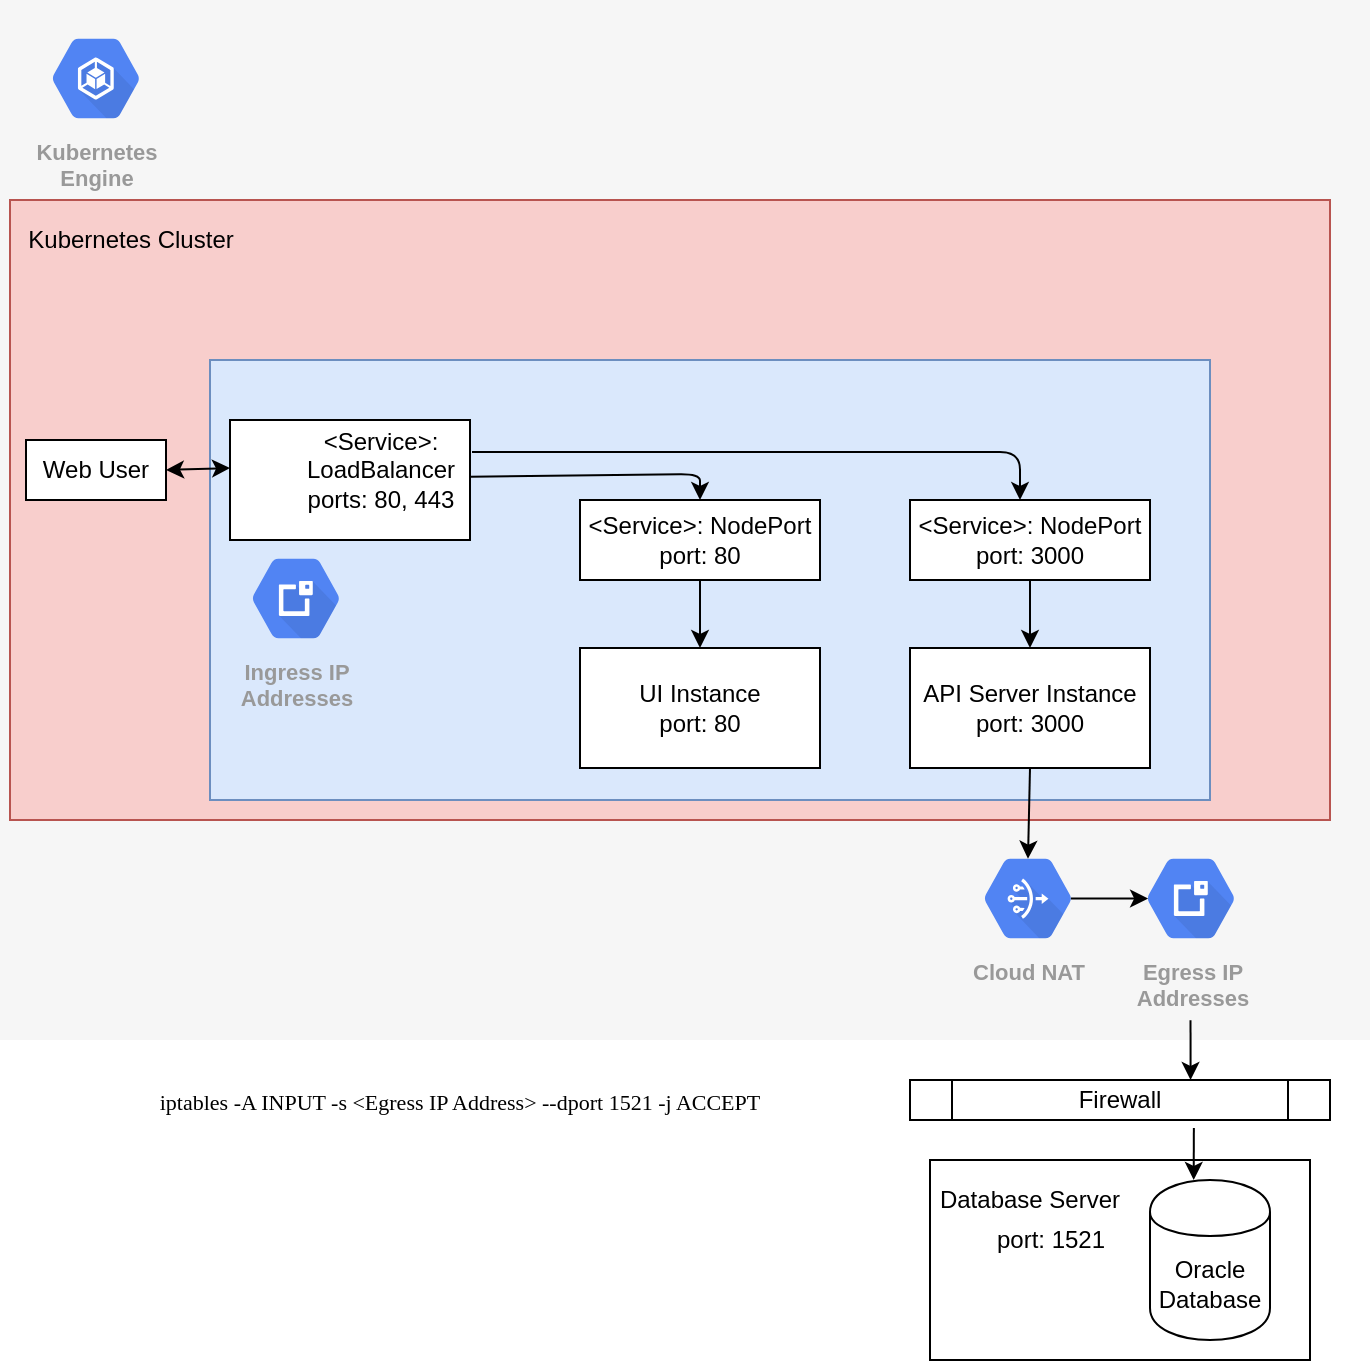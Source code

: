 <mxfile version="13.0.3" type="device"><diagram id="f106602c-feb2-e66a-4537-3a34d633f6aa" name="Page-1"><mxGraphModel dx="1106" dy="1003" grid="1" gridSize="10" guides="1" tooltips="1" connect="1" arrows="1" fold="1" page="1" pageScale="1" pageWidth="1169" pageHeight="827" background="#ffffff" math="0" shadow="0"><root><mxCell id="0"/><mxCell id="1" parent="0"/><mxCell id="14" value="" style="fillColor=#F6F6F6;strokeColor=none;shadow=0;gradientColor=none;fontSize=14;align=left;spacing=10;fontColor=#717171;9E9E9E;verticalAlign=top;spacingTop=-4;fontStyle=0;spacingLeft=40;html=1;" parent="1" vertex="1"><mxGeometry x="235" y="100" width="685" height="520" as="geometry"/></mxCell><mxCell id="rFJzxfn2sBxsZ2zf37yl-691" value="Kubernetes&#10;Engine" style="html=1;fillColor=#5184F3;strokeColor=none;verticalAlign=top;labelPosition=center;verticalLabelPosition=bottom;align=center;spacingTop=-6;fontSize=11;fontStyle=1;fontColor=#999999;shape=mxgraph.gcp2.hexIcon;prIcon=container_engine" parent="1" vertex="1"><mxGeometry x="250" y="110" width="66" height="58.5" as="geometry"/></mxCell><mxCell id="rFJzxfn2sBxsZ2zf37yl-693" value="" style="rounded=0;whiteSpace=wrap;html=1;fillColor=#f8cecc;strokeColor=#b85450;" parent="1" vertex="1"><mxGeometry x="240" y="200" width="660" height="310" as="geometry"/></mxCell><mxCell id="rFJzxfn2sBxsZ2zf37yl-694" value="" style="rounded=0;whiteSpace=wrap;html=1;fillColor=#dae8fc;strokeColor=#6c8ebf;" parent="1" vertex="1"><mxGeometry x="340" y="280" width="500" height="220" as="geometry"/></mxCell><mxCell id="rFJzxfn2sBxsZ2zf37yl-695" value="Kubernetes Cluster" style="text;html=1;resizable=0;autosize=1;align=center;verticalAlign=middle;points=[];fillColor=none;strokeColor=none;rounded=0;" parent="1" vertex="1"><mxGeometry x="240" y="210" width="120" height="20" as="geometry"/></mxCell><mxCell id="rFJzxfn2sBxsZ2zf37yl-696" value="" style="whiteSpace=wrap;html=1;" parent="1" vertex="1"><mxGeometry x="350" y="310" width="120" height="60" as="geometry"/></mxCell><mxCell id="rFJzxfn2sBxsZ2zf37yl-697" value="" style="shape=image;html=1;verticalAlign=top;verticalLabelPosition=bottom;labelBackgroundColor=#ffffff;imageAspect=0;aspect=fixed;image=https://cdn1.iconfinder.com/data/icons/hex-ico/128/ingress.png" parent="1" vertex="1"><mxGeometry x="350" y="320" width="28" height="28" as="geometry"/></mxCell><mxCell id="rFJzxfn2sBxsZ2zf37yl-698" value="&amp;lt;Service&amp;gt;: &lt;br&gt;LoadBalancer&lt;br&gt;ports: 80, 443" style="text;html=1;resizable=0;autosize=1;align=center;verticalAlign=middle;points=[];fillColor=none;strokeColor=none;rounded=0;" parent="1" vertex="1"><mxGeometry x="380" y="310" width="90" height="50" as="geometry"/></mxCell><mxCell id="rFJzxfn2sBxsZ2zf37yl-699" value="&amp;lt;Service&amp;gt;: NodePort&lt;br&gt;port: 80" style="whiteSpace=wrap;html=1;" parent="1" vertex="1"><mxGeometry x="525" y="350" width="120" height="40" as="geometry"/></mxCell><mxCell id="rFJzxfn2sBxsZ2zf37yl-700" value="&amp;lt;Service&amp;gt;: NodePort&lt;br&gt;port: 3000" style="whiteSpace=wrap;html=1;" parent="1" vertex="1"><mxGeometry x="690" y="350" width="120" height="40" as="geometry"/></mxCell><mxCell id="rFJzxfn2sBxsZ2zf37yl-701" value="UI Instance&lt;br&gt;port: 80" style="whiteSpace=wrap;html=1;" parent="1" vertex="1"><mxGeometry x="525" y="424" width="120" height="60" as="geometry"/></mxCell><mxCell id="rFJzxfn2sBxsZ2zf37yl-702" style="edgeStyle=orthogonalEdgeStyle;rounded=0;orthogonalLoop=1;jettySize=auto;html=1;exitX=0.5;exitY=1;exitDx=0;exitDy=0;" parent="1" source="rFJzxfn2sBxsZ2zf37yl-701" target="rFJzxfn2sBxsZ2zf37yl-701" edge="1"><mxGeometry relative="1" as="geometry"/></mxCell><mxCell id="rFJzxfn2sBxsZ2zf37yl-703" value="API Server Instance&lt;br&gt;port: 3000" style="whiteSpace=wrap;html=1;" parent="1" vertex="1"><mxGeometry x="690" y="424" width="120" height="60" as="geometry"/></mxCell><mxCell id="rFJzxfn2sBxsZ2zf37yl-704" value="" style="endArrow=classic;html=1;exitX=1;exitY=0.567;exitDx=0;exitDy=0;exitPerimeter=0;entryX=0.5;entryY=0;entryDx=0;entryDy=0;" parent="1" source="rFJzxfn2sBxsZ2zf37yl-698" target="rFJzxfn2sBxsZ2zf37yl-699" edge="1"><mxGeometry width="50" height="50" relative="1" as="geometry"><mxPoint x="440" y="300" as="sourcePoint"/><mxPoint x="490" y="250" as="targetPoint"/><Array as="points"><mxPoint x="585" y="337"/></Array></mxGeometry></mxCell><mxCell id="rFJzxfn2sBxsZ2zf37yl-705" value="" style="endArrow=classic;html=1;entryX=0.5;entryY=0;entryDx=0;entryDy=0;" parent="1" edge="1"><mxGeometry width="50" height="50" relative="1" as="geometry"><mxPoint x="471" y="326" as="sourcePoint"/><mxPoint x="745" y="350" as="targetPoint"/><Array as="points"><mxPoint x="745" y="326"/></Array></mxGeometry></mxCell><mxCell id="rFJzxfn2sBxsZ2zf37yl-706" value="" style="endArrow=classic;html=1;exitX=0.5;exitY=1;exitDx=0;exitDy=0;" parent="1" source="rFJzxfn2sBxsZ2zf37yl-699" target="rFJzxfn2sBxsZ2zf37yl-701" edge="1"><mxGeometry width="50" height="50" relative="1" as="geometry"><mxPoint x="620" y="660" as="sourcePoint"/><mxPoint x="670" y="610" as="targetPoint"/></mxGeometry></mxCell><mxCell id="rFJzxfn2sBxsZ2zf37yl-707" value="" style="endArrow=classic;html=1;exitX=0.5;exitY=1;exitDx=0;exitDy=0;" parent="1" source="rFJzxfn2sBxsZ2zf37yl-700" target="rFJzxfn2sBxsZ2zf37yl-703" edge="1"><mxGeometry width="50" height="50" relative="1" as="geometry"><mxPoint x="750" y="670" as="sourcePoint"/><mxPoint x="800" y="620" as="targetPoint"/></mxGeometry></mxCell><mxCell id="rFJzxfn2sBxsZ2zf37yl-708" value="Web User" style="whiteSpace=wrap;html=1;" parent="1" vertex="1"><mxGeometry x="248" y="320" width="70" height="30" as="geometry"/></mxCell><mxCell id="rFJzxfn2sBxsZ2zf37yl-709" value="" style="endArrow=classic;startArrow=classic;html=1;entryX=0;entryY=0.5;entryDx=0;entryDy=0;exitX=1;exitY=0.5;exitDx=0;exitDy=0;" parent="1" source="rFJzxfn2sBxsZ2zf37yl-708" target="rFJzxfn2sBxsZ2zf37yl-697" edge="1"><mxGeometry width="50" height="50" relative="1" as="geometry"><mxPoint x="160" y="440" as="sourcePoint"/><mxPoint x="210" y="390" as="targetPoint"/></mxGeometry></mxCell><mxCell id="zmuG779mSjZRHVCHzbvx-14" value="Cloud NAT" style="html=1;fillColor=#5184F3;strokeColor=none;verticalAlign=top;labelPosition=center;verticalLabelPosition=bottom;align=center;spacingTop=-6;fontSize=11;fontStyle=1;fontColor=#999999;shape=mxgraph.gcp2.hexIcon;prIcon=cloud_nat" parent="1" vertex="1"><mxGeometry x="716" y="520" width="66" height="58.5" as="geometry"/></mxCell><mxCell id="zmuG779mSjZRHVCHzbvx-17" value="Egress IP&lt;br&gt;Addresses" style="html=1;fillColor=#5184F3;strokeColor=none;verticalAlign=top;labelPosition=center;verticalLabelPosition=bottom;align=center;spacingTop=-6;fontSize=11;fontStyle=1;fontColor=#999999;shape=mxgraph.gcp2.hexIcon;prIcon=cloud_external_ip_addresses" parent="1" vertex="1"><mxGeometry x="797.5" y="520" width="66" height="58.5" as="geometry"/></mxCell><mxCell id="zmuG779mSjZRHVCHzbvx-18" value="" style="endArrow=classic;html=1;exitX=0.5;exitY=1;exitDx=0;exitDy=0;entryX=0.5;entryY=0.16;entryDx=0;entryDy=0;entryPerimeter=0;" parent="1" source="rFJzxfn2sBxsZ2zf37yl-703" target="zmuG779mSjZRHVCHzbvx-14" edge="1"><mxGeometry width="50" height="50" relative="1" as="geometry"><mxPoint x="1000" y="470" as="sourcePoint"/><mxPoint x="1050" y="420" as="targetPoint"/></mxGeometry></mxCell><mxCell id="zmuG779mSjZRHVCHzbvx-19" value="Ingress IP&lt;br&gt;Addresses" style="html=1;fillColor=#5184F3;strokeColor=none;verticalAlign=top;labelPosition=center;verticalLabelPosition=bottom;align=center;spacingTop=-6;fontSize=11;fontStyle=1;fontColor=#999999;shape=mxgraph.gcp2.hexIcon;prIcon=cloud_external_ip_addresses" parent="1" vertex="1"><mxGeometry x="350" y="370" width="66" height="58.5" as="geometry"/></mxCell><mxCell id="8wxGpyCTpkjjFh6ROu1s-14" value="" style="rounded=0;whiteSpace=wrap;html=1;" parent="1" vertex="1"><mxGeometry x="700" y="680" width="190" height="100" as="geometry"/></mxCell><mxCell id="8wxGpyCTpkjjFh6ROu1s-15" value="Oracle Database" style="shape=cylinder;whiteSpace=wrap;html=1;boundedLbl=1;backgroundOutline=1;" parent="1" vertex="1"><mxGeometry x="810" y="690" width="60" height="80" as="geometry"/></mxCell><mxCell id="8wxGpyCTpkjjFh6ROu1s-16" value="Database Server" style="text;html=1;strokeColor=none;fillColor=none;align=center;verticalAlign=middle;whiteSpace=wrap;rounded=0;" parent="1" vertex="1"><mxGeometry x="700" y="690" width="100" height="20" as="geometry"/></mxCell><mxCell id="8wxGpyCTpkjjFh6ROu1s-17" value="port: 1521" style="text;html=1;strokeColor=none;fillColor=none;align=center;verticalAlign=middle;whiteSpace=wrap;rounded=0;" parent="1" vertex="1"><mxGeometry x="722.5" y="710" width="75" height="20" as="geometry"/></mxCell><mxCell id="8wxGpyCTpkjjFh6ROu1s-18" value="Firewall" style="shape=process;whiteSpace=wrap;html=1;backgroundOutline=1;" parent="1" vertex="1"><mxGeometry x="690" y="640" width="210" height="20" as="geometry"/></mxCell><mxCell id="8wxGpyCTpkjjFh6ROu1s-19" style="edgeStyle=orthogonalEdgeStyle;rounded=0;orthogonalLoop=1;jettySize=auto;html=1;exitX=0.5;exitY=1;exitDx=0;exitDy=0;" parent="1" source="8wxGpyCTpkjjFh6ROu1s-18" target="8wxGpyCTpkjjFh6ROu1s-18" edge="1"><mxGeometry relative="1" as="geometry"/></mxCell><mxCell id="8wxGpyCTpkjjFh6ROu1s-21" value="" style="endArrow=classic;html=1;exitX=0.333;exitY=1.2;exitDx=0;exitDy=0;exitPerimeter=0;entryX=0.315;entryY=0.1;entryDx=0;entryDy=0;entryPerimeter=0;" parent="1" edge="1"><mxGeometry width="50" height="50" relative="1" as="geometry"><mxPoint x="831.93" y="664" as="sourcePoint"/><mxPoint x="831.85" y="690" as="targetPoint"/></mxGeometry></mxCell><mxCell id="8wxGpyCTpkjjFh6ROu1s-22" value="" style="endArrow=classic;html=1;exitX=0.869;exitY=0.981;exitDx=0;exitDy=0;exitPerimeter=0;entryX=0.668;entryY=0;entryDx=0;entryDy=0;entryPerimeter=0;" parent="1" source="14" target="8wxGpyCTpkjjFh6ROu1s-18" edge="1"><mxGeometry width="50" height="50" relative="1" as="geometry"><mxPoint x="1010" y="680" as="sourcePoint"/><mxPoint x="1060" y="630" as="targetPoint"/></mxGeometry></mxCell><mxCell id="8wxGpyCTpkjjFh6ROu1s-25" value="&lt;p class=&quot;p1&quot; style=&quot;margin: 0px ; font-stretch: normal ; font-size: 11px ; line-height: normal ; font-family: &amp;#34;menlo&amp;#34;&quot;&gt;&lt;span class=&quot;s1&quot;&gt;iptables -A INPUT -s &amp;lt;Egress IP Address&amp;gt; --dport 1521&lt;span class=&quot;Apple-converted-space&quot;&gt;&amp;nbsp;&lt;/span&gt;-j ACCEPT&lt;/span&gt;&lt;/p&gt;" style="text;html=1;strokeColor=none;fillColor=none;align=center;verticalAlign=middle;whiteSpace=wrap;rounded=0;" parent="1" vertex="1"><mxGeometry x="250" y="640" width="430" height="20" as="geometry"/></mxCell><mxCell id="8wxGpyCTpkjjFh6ROu1s-26" value="" style="endArrow=classic;html=1;exitX=0.825;exitY=0.5;exitDx=0;exitDy=0;exitPerimeter=0;entryX=0.175;entryY=0.5;entryDx=0;entryDy=0;entryPerimeter=0;" parent="1" source="zmuG779mSjZRHVCHzbvx-14" target="zmuG779mSjZRHVCHzbvx-17" edge="1"><mxGeometry width="50" height="50" relative="1" as="geometry"><mxPoint x="990" y="570" as="sourcePoint"/><mxPoint x="1040" y="520" as="targetPoint"/></mxGeometry></mxCell></root></mxGraphModel></diagram></mxfile>